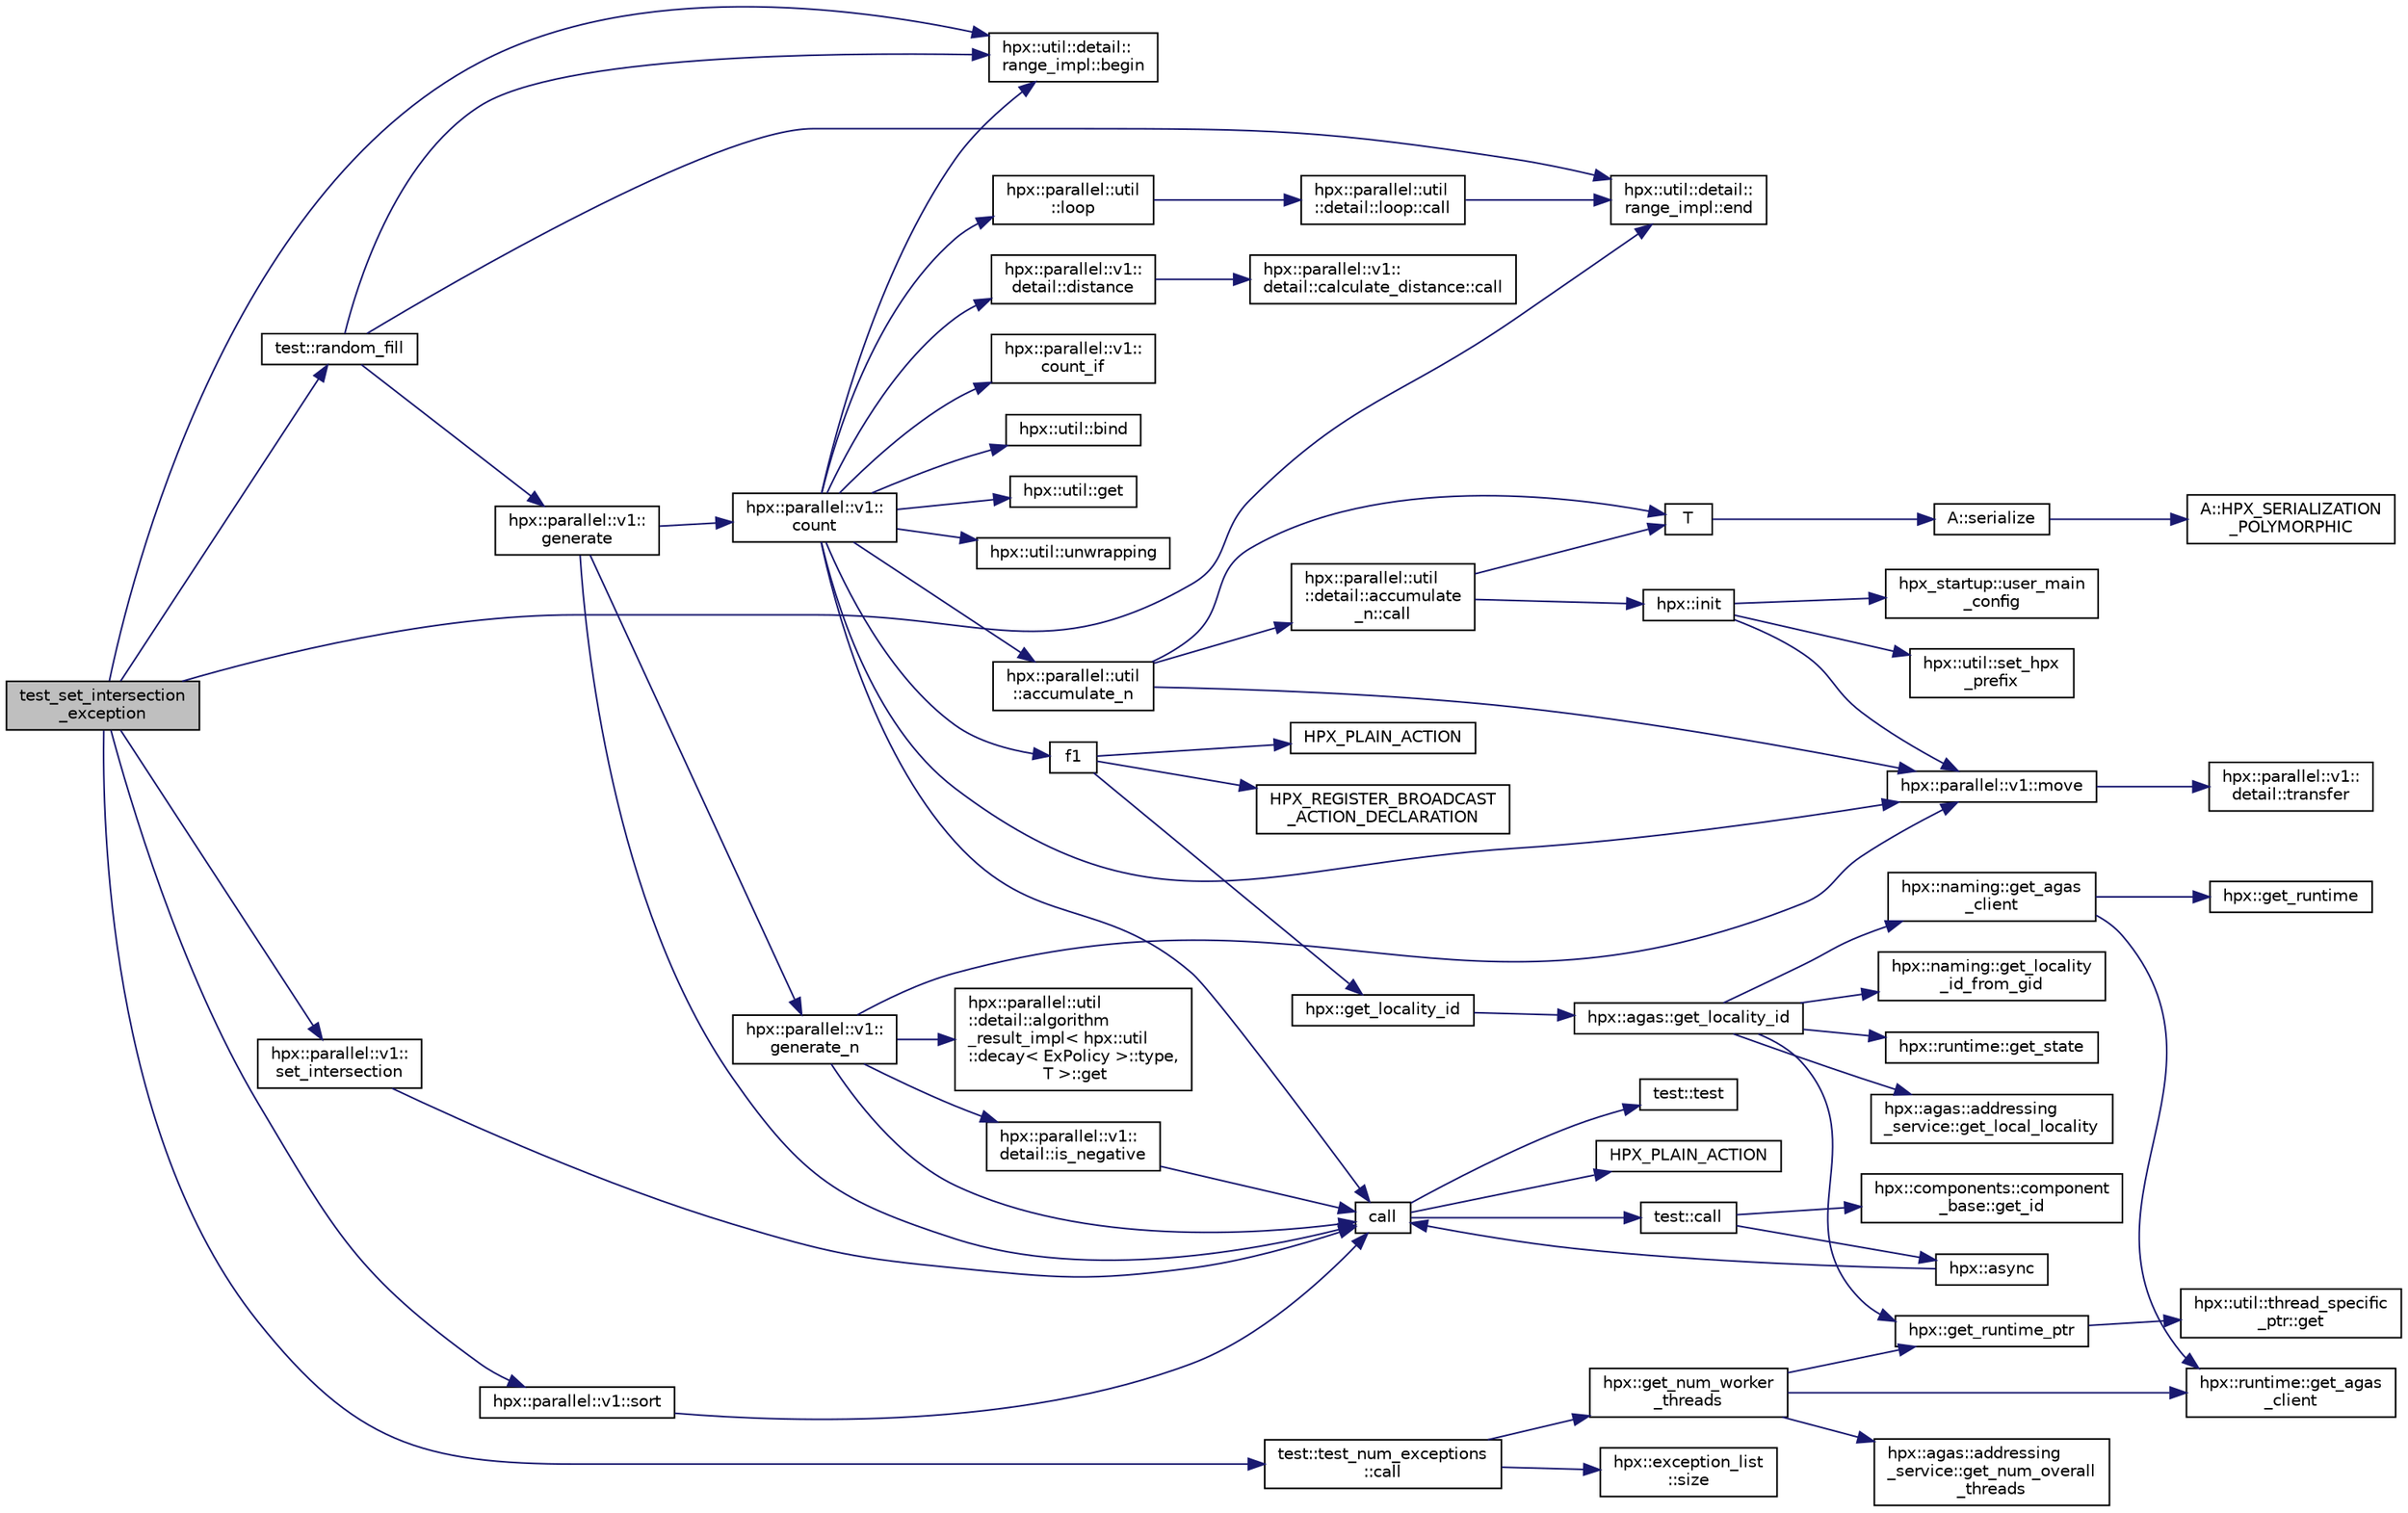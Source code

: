 digraph "test_set_intersection_exception"
{
  edge [fontname="Helvetica",fontsize="10",labelfontname="Helvetica",labelfontsize="10"];
  node [fontname="Helvetica",fontsize="10",shape=record];
  rankdir="LR";
  Node513 [label="test_set_intersection\l_exception",height=0.2,width=0.4,color="black", fillcolor="grey75", style="filled", fontcolor="black"];
  Node513 -> Node514 [color="midnightblue",fontsize="10",style="solid",fontname="Helvetica"];
  Node514 [label="test::random_fill",height=0.2,width=0.4,color="black", fillcolor="white", style="filled",URL="$df/d04/namespacetest.html#af108eebf0ec199837311e53d84f7be38"];
  Node514 -> Node515 [color="midnightblue",fontsize="10",style="solid",fontname="Helvetica"];
  Node515 [label="hpx::parallel::v1::\lgenerate",height=0.2,width=0.4,color="black", fillcolor="white", style="filled",URL="$db/db9/namespacehpx_1_1parallel_1_1v1.html#a1f74f2be2954d6fbd8278df5fedb946a"];
  Node515 -> Node516 [color="midnightblue",fontsize="10",style="solid",fontname="Helvetica"];
  Node516 [label="hpx::parallel::v1::\lgenerate_n",height=0.2,width=0.4,color="black", fillcolor="white", style="filled",URL="$db/db9/namespacehpx_1_1parallel_1_1v1.html#a9fd6a170d9742750007e88805764ec8a"];
  Node516 -> Node517 [color="midnightblue",fontsize="10",style="solid",fontname="Helvetica"];
  Node517 [label="hpx::parallel::v1::\ldetail::is_negative",height=0.2,width=0.4,color="black", fillcolor="white", style="filled",URL="$d2/ddd/namespacehpx_1_1parallel_1_1v1_1_1detail.html#adf2e40fc4b20ad0fd442ee3118a4d527"];
  Node517 -> Node518 [color="midnightblue",fontsize="10",style="solid",fontname="Helvetica"];
  Node518 [label="call",height=0.2,width=0.4,color="black", fillcolor="white", style="filled",URL="$d2/d67/promise__1620_8cpp.html#a58357f0b82bc761e1d0b9091ed563a70"];
  Node518 -> Node519 [color="midnightblue",fontsize="10",style="solid",fontname="Helvetica"];
  Node519 [label="test::test",height=0.2,width=0.4,color="black", fillcolor="white", style="filled",URL="$d8/d89/structtest.html#ab42d5ece712d716b04cb3f686f297a26"];
  Node518 -> Node520 [color="midnightblue",fontsize="10",style="solid",fontname="Helvetica"];
  Node520 [label="HPX_PLAIN_ACTION",height=0.2,width=0.4,color="black", fillcolor="white", style="filled",URL="$d2/d67/promise__1620_8cpp.html#ab96aab827a4b1fcaf66cfe0ba83fef23"];
  Node518 -> Node521 [color="midnightblue",fontsize="10",style="solid",fontname="Helvetica"];
  Node521 [label="test::call",height=0.2,width=0.4,color="black", fillcolor="white", style="filled",URL="$d8/d89/structtest.html#aeb29e7ed6518b9426ccf1344c52620ae"];
  Node521 -> Node522 [color="midnightblue",fontsize="10",style="solid",fontname="Helvetica"];
  Node522 [label="hpx::async",height=0.2,width=0.4,color="black", fillcolor="white", style="filled",URL="$d8/d83/namespacehpx.html#acb7d8e37b73b823956ce144f9a57eaa4"];
  Node522 -> Node518 [color="midnightblue",fontsize="10",style="solid",fontname="Helvetica"];
  Node521 -> Node523 [color="midnightblue",fontsize="10",style="solid",fontname="Helvetica"];
  Node523 [label="hpx::components::component\l_base::get_id",height=0.2,width=0.4,color="black", fillcolor="white", style="filled",URL="$d2/de6/classhpx_1_1components_1_1component__base.html#a4c8fd93514039bdf01c48d66d82b19cd"];
  Node516 -> Node524 [color="midnightblue",fontsize="10",style="solid",fontname="Helvetica"];
  Node524 [label="hpx::parallel::util\l::detail::algorithm\l_result_impl\< hpx::util\l::decay\< ExPolicy \>::type,\l T \>::get",height=0.2,width=0.4,color="black", fillcolor="white", style="filled",URL="$d2/d42/structhpx_1_1parallel_1_1util_1_1detail_1_1algorithm__result__impl.html#ab5b051e8ec74eff5e0e62fd63f5d377e"];
  Node516 -> Node525 [color="midnightblue",fontsize="10",style="solid",fontname="Helvetica"];
  Node525 [label="hpx::parallel::v1::move",height=0.2,width=0.4,color="black", fillcolor="white", style="filled",URL="$db/db9/namespacehpx_1_1parallel_1_1v1.html#aa7c4ede081ce786c9d1eb1adff495cfc"];
  Node525 -> Node526 [color="midnightblue",fontsize="10",style="solid",fontname="Helvetica"];
  Node526 [label="hpx::parallel::v1::\ldetail::transfer",height=0.2,width=0.4,color="black", fillcolor="white", style="filled",URL="$d2/ddd/namespacehpx_1_1parallel_1_1v1_1_1detail.html#ab1b56a05e1885ca7cc7ffa1804dd2f3c"];
  Node516 -> Node518 [color="midnightblue",fontsize="10",style="solid",fontname="Helvetica"];
  Node515 -> Node527 [color="midnightblue",fontsize="10",style="solid",fontname="Helvetica"];
  Node527 [label="hpx::parallel::v1::\lcount",height=0.2,width=0.4,color="black", fillcolor="white", style="filled",URL="$db/db9/namespacehpx_1_1parallel_1_1v1.html#a19d058114a2bd44801aab4176b188e23"];
  Node527 -> Node528 [color="midnightblue",fontsize="10",style="solid",fontname="Helvetica"];
  Node528 [label="hpx::parallel::v1::\lcount_if",height=0.2,width=0.4,color="black", fillcolor="white", style="filled",URL="$db/db9/namespacehpx_1_1parallel_1_1v1.html#ad836ff017ec208c2d6388a9b47b05ce0"];
  Node527 -> Node529 [color="midnightblue",fontsize="10",style="solid",fontname="Helvetica"];
  Node529 [label="f1",height=0.2,width=0.4,color="black", fillcolor="white", style="filled",URL="$d8/d8b/broadcast_8cpp.html#a1751fbd41f2529b84514a9dbd767959a"];
  Node529 -> Node530 [color="midnightblue",fontsize="10",style="solid",fontname="Helvetica"];
  Node530 [label="hpx::get_locality_id",height=0.2,width=0.4,color="black", fillcolor="white", style="filled",URL="$d8/d83/namespacehpx.html#a158d7c54a657bb364c1704033010697b",tooltip="Return the number of the locality this function is being called from. "];
  Node530 -> Node531 [color="midnightblue",fontsize="10",style="solid",fontname="Helvetica"];
  Node531 [label="hpx::agas::get_locality_id",height=0.2,width=0.4,color="black", fillcolor="white", style="filled",URL="$dc/d54/namespacehpx_1_1agas.html#a491cc2ddecdf0f1a9129900caa6a4d3e"];
  Node531 -> Node532 [color="midnightblue",fontsize="10",style="solid",fontname="Helvetica"];
  Node532 [label="hpx::get_runtime_ptr",height=0.2,width=0.4,color="black", fillcolor="white", style="filled",URL="$d8/d83/namespacehpx.html#af29daf2bb3e01b4d6495a1742b6cce64"];
  Node532 -> Node533 [color="midnightblue",fontsize="10",style="solid",fontname="Helvetica"];
  Node533 [label="hpx::util::thread_specific\l_ptr::get",height=0.2,width=0.4,color="black", fillcolor="white", style="filled",URL="$d4/d4c/structhpx_1_1util_1_1thread__specific__ptr.html#a3b27d8520710478aa41d1f74206bdba9"];
  Node531 -> Node534 [color="midnightblue",fontsize="10",style="solid",fontname="Helvetica"];
  Node534 [label="hpx::runtime::get_state",height=0.2,width=0.4,color="black", fillcolor="white", style="filled",URL="$d0/d7b/classhpx_1_1runtime.html#ab405f80e060dac95d624520f38b0524c"];
  Node531 -> Node535 [color="midnightblue",fontsize="10",style="solid",fontname="Helvetica"];
  Node535 [label="hpx::naming::get_agas\l_client",height=0.2,width=0.4,color="black", fillcolor="white", style="filled",URL="$d4/dc9/namespacehpx_1_1naming.html#a0408fffd5d34b620712a801b0ae3b032"];
  Node535 -> Node536 [color="midnightblue",fontsize="10",style="solid",fontname="Helvetica"];
  Node536 [label="hpx::get_runtime",height=0.2,width=0.4,color="black", fillcolor="white", style="filled",URL="$d8/d83/namespacehpx.html#aef902cc6c7dd3b9fbadf34d1e850a070"];
  Node535 -> Node537 [color="midnightblue",fontsize="10",style="solid",fontname="Helvetica"];
  Node537 [label="hpx::runtime::get_agas\l_client",height=0.2,width=0.4,color="black", fillcolor="white", style="filled",URL="$d0/d7b/classhpx_1_1runtime.html#aeb5dddd30d6b9861669af8ad44d1a96a"];
  Node531 -> Node538 [color="midnightblue",fontsize="10",style="solid",fontname="Helvetica"];
  Node538 [label="hpx::agas::addressing\l_service::get_local_locality",height=0.2,width=0.4,color="black", fillcolor="white", style="filled",URL="$db/d58/structhpx_1_1agas_1_1addressing__service.html#ab52c19a37c2a7a006c6c15f90ad0539c"];
  Node531 -> Node539 [color="midnightblue",fontsize="10",style="solid",fontname="Helvetica"];
  Node539 [label="hpx::naming::get_locality\l_id_from_gid",height=0.2,width=0.4,color="black", fillcolor="white", style="filled",URL="$d4/dc9/namespacehpx_1_1naming.html#a7fd43037784560bd04fda9b49e33529f"];
  Node529 -> Node540 [color="midnightblue",fontsize="10",style="solid",fontname="Helvetica"];
  Node540 [label="HPX_PLAIN_ACTION",height=0.2,width=0.4,color="black", fillcolor="white", style="filled",URL="$d8/d8b/broadcast_8cpp.html#a19685a0394ce6a99351f7a679f6eeefc"];
  Node529 -> Node541 [color="midnightblue",fontsize="10",style="solid",fontname="Helvetica"];
  Node541 [label="HPX_REGISTER_BROADCAST\l_ACTION_DECLARATION",height=0.2,width=0.4,color="black", fillcolor="white", style="filled",URL="$d7/d38/addressing__service_8cpp.html#a573d764d9cb34eec46a4bdffcf07875f"];
  Node527 -> Node542 [color="midnightblue",fontsize="10",style="solid",fontname="Helvetica"];
  Node542 [label="hpx::parallel::util\l::loop",height=0.2,width=0.4,color="black", fillcolor="white", style="filled",URL="$df/dc6/namespacehpx_1_1parallel_1_1util.html#a3f434e00f42929aac85debb8c5782213"];
  Node542 -> Node543 [color="midnightblue",fontsize="10",style="solid",fontname="Helvetica"];
  Node543 [label="hpx::parallel::util\l::detail::loop::call",height=0.2,width=0.4,color="black", fillcolor="white", style="filled",URL="$da/d06/structhpx_1_1parallel_1_1util_1_1detail_1_1loop.html#a5c5e8dbda782f09cdb7bc2509e3bf09e"];
  Node543 -> Node544 [color="midnightblue",fontsize="10",style="solid",fontname="Helvetica"];
  Node544 [label="hpx::util::detail::\lrange_impl::end",height=0.2,width=0.4,color="black", fillcolor="white", style="filled",URL="$d4/d4a/namespacehpx_1_1util_1_1detail_1_1range__impl.html#afb2ea48b0902f52ee4d8b764807b4316"];
  Node527 -> Node545 [color="midnightblue",fontsize="10",style="solid",fontname="Helvetica"];
  Node545 [label="hpx::util::bind",height=0.2,width=0.4,color="black", fillcolor="white", style="filled",URL="$df/dad/namespacehpx_1_1util.html#ad844caedf82a0173d6909d910c3e48c6"];
  Node527 -> Node525 [color="midnightblue",fontsize="10",style="solid",fontname="Helvetica"];
  Node527 -> Node546 [color="midnightblue",fontsize="10",style="solid",fontname="Helvetica"];
  Node546 [label="hpx::util::get",height=0.2,width=0.4,color="black", fillcolor="white", style="filled",URL="$df/dad/namespacehpx_1_1util.html#a5cbd3c41f03f4d4acaedaa4777e3cc02"];
  Node527 -> Node518 [color="midnightblue",fontsize="10",style="solid",fontname="Helvetica"];
  Node527 -> Node547 [color="midnightblue",fontsize="10",style="solid",fontname="Helvetica"];
  Node547 [label="hpx::parallel::v1::\ldetail::distance",height=0.2,width=0.4,color="black", fillcolor="white", style="filled",URL="$d2/ddd/namespacehpx_1_1parallel_1_1v1_1_1detail.html#a6bea3c6a5f470cad11f27ee6bab4a33f"];
  Node547 -> Node548 [color="midnightblue",fontsize="10",style="solid",fontname="Helvetica"];
  Node548 [label="hpx::parallel::v1::\ldetail::calculate_distance::call",height=0.2,width=0.4,color="black", fillcolor="white", style="filled",URL="$db/dfa/structhpx_1_1parallel_1_1v1_1_1detail_1_1calculate__distance.html#a950a6627830a7d019ac0e734b0a447bf"];
  Node527 -> Node549 [color="midnightblue",fontsize="10",style="solid",fontname="Helvetica"];
  Node549 [label="hpx::util::unwrapping",height=0.2,width=0.4,color="black", fillcolor="white", style="filled",URL="$df/dad/namespacehpx_1_1util.html#a7529d9ac687684c33403cdd1f9cef8e4"];
  Node527 -> Node550 [color="midnightblue",fontsize="10",style="solid",fontname="Helvetica"];
  Node550 [label="hpx::parallel::util\l::accumulate_n",height=0.2,width=0.4,color="black", fillcolor="white", style="filled",URL="$df/dc6/namespacehpx_1_1parallel_1_1util.html#af19f9a2722f97c2247ea5d0dbb5e2d25"];
  Node550 -> Node551 [color="midnightblue",fontsize="10",style="solid",fontname="Helvetica"];
  Node551 [label="hpx::parallel::util\l::detail::accumulate\l_n::call",height=0.2,width=0.4,color="black", fillcolor="white", style="filled",URL="$d8/d3b/structhpx_1_1parallel_1_1util_1_1detail_1_1accumulate__n.html#a765aceb8ab313fc92f7c4aaf70ccca8f"];
  Node551 -> Node552 [color="midnightblue",fontsize="10",style="solid",fontname="Helvetica"];
  Node552 [label="hpx::init",height=0.2,width=0.4,color="black", fillcolor="white", style="filled",URL="$d8/d83/namespacehpx.html#a3c694ea960b47c56b33351ba16e3d76b",tooltip="Main entry point for launching the HPX runtime system. "];
  Node552 -> Node553 [color="midnightblue",fontsize="10",style="solid",fontname="Helvetica"];
  Node553 [label="hpx::util::set_hpx\l_prefix",height=0.2,width=0.4,color="black", fillcolor="white", style="filled",URL="$df/dad/namespacehpx_1_1util.html#ae40a23c1ba0a48d9304dcf717a95793e"];
  Node552 -> Node554 [color="midnightblue",fontsize="10",style="solid",fontname="Helvetica"];
  Node554 [label="hpx_startup::user_main\l_config",height=0.2,width=0.4,color="black", fillcolor="white", style="filled",URL="$d3/dd2/namespacehpx__startup.html#aaac571d88bd3912a4225a23eb3261637"];
  Node552 -> Node525 [color="midnightblue",fontsize="10",style="solid",fontname="Helvetica"];
  Node551 -> Node555 [color="midnightblue",fontsize="10",style="solid",fontname="Helvetica"];
  Node555 [label="T",height=0.2,width=0.4,color="black", fillcolor="white", style="filled",URL="$db/d33/polymorphic__semiintrusive__template_8cpp.html#ad187658f9cb91c1312b39ae7e896f1ea"];
  Node555 -> Node556 [color="midnightblue",fontsize="10",style="solid",fontname="Helvetica"];
  Node556 [label="A::serialize",height=0.2,width=0.4,color="black", fillcolor="white", style="filled",URL="$d7/da0/struct_a.html#a5f5c287cf471e274ed9dda0da1592212"];
  Node556 -> Node557 [color="midnightblue",fontsize="10",style="solid",fontname="Helvetica"];
  Node557 [label="A::HPX_SERIALIZATION\l_POLYMORPHIC",height=0.2,width=0.4,color="black", fillcolor="white", style="filled",URL="$d7/da0/struct_a.html#ada978cc156cebbafddb1f3aa4c01918c"];
  Node550 -> Node525 [color="midnightblue",fontsize="10",style="solid",fontname="Helvetica"];
  Node550 -> Node555 [color="midnightblue",fontsize="10",style="solid",fontname="Helvetica"];
  Node527 -> Node558 [color="midnightblue",fontsize="10",style="solid",fontname="Helvetica"];
  Node558 [label="hpx::util::detail::\lrange_impl::begin",height=0.2,width=0.4,color="black", fillcolor="white", style="filled",URL="$d4/d4a/namespacehpx_1_1util_1_1detail_1_1range__impl.html#a31e165df2b865cdd961f35ce938db41a"];
  Node515 -> Node518 [color="midnightblue",fontsize="10",style="solid",fontname="Helvetica"];
  Node514 -> Node558 [color="midnightblue",fontsize="10",style="solid",fontname="Helvetica"];
  Node514 -> Node544 [color="midnightblue",fontsize="10",style="solid",fontname="Helvetica"];
  Node513 -> Node559 [color="midnightblue",fontsize="10",style="solid",fontname="Helvetica"];
  Node559 [label="hpx::parallel::v1::sort",height=0.2,width=0.4,color="black", fillcolor="white", style="filled",URL="$db/db9/namespacehpx_1_1parallel_1_1v1.html#ae1153bd13c544f90055c5ca181145297"];
  Node559 -> Node518 [color="midnightblue",fontsize="10",style="solid",fontname="Helvetica"];
  Node513 -> Node558 [color="midnightblue",fontsize="10",style="solid",fontname="Helvetica"];
  Node513 -> Node544 [color="midnightblue",fontsize="10",style="solid",fontname="Helvetica"];
  Node513 -> Node560 [color="midnightblue",fontsize="10",style="solid",fontname="Helvetica"];
  Node560 [label="hpx::parallel::v1::\lset_intersection",height=0.2,width=0.4,color="black", fillcolor="white", style="filled",URL="$db/db9/namespacehpx_1_1parallel_1_1v1.html#add12fab06f2d2d3ed748b43f4de79a99"];
  Node560 -> Node518 [color="midnightblue",fontsize="10",style="solid",fontname="Helvetica"];
  Node513 -> Node561 [color="midnightblue",fontsize="10",style="solid",fontname="Helvetica"];
  Node561 [label="test::test_num_exceptions\l::call",height=0.2,width=0.4,color="black", fillcolor="white", style="filled",URL="$da/ddb/structtest_1_1test__num__exceptions.html#a2c1e3b76f9abd4d358ae0258203b90b7"];
  Node561 -> Node562 [color="midnightblue",fontsize="10",style="solid",fontname="Helvetica"];
  Node562 [label="hpx::exception_list\l::size",height=0.2,width=0.4,color="black", fillcolor="white", style="filled",URL="$d2/def/classhpx_1_1exception__list.html#ae4e3e1b70e8185033656d891749a234e"];
  Node561 -> Node563 [color="midnightblue",fontsize="10",style="solid",fontname="Helvetica"];
  Node563 [label="hpx::get_num_worker\l_threads",height=0.2,width=0.4,color="black", fillcolor="white", style="filled",URL="$d8/d83/namespacehpx.html#ae0cb050327ed37e6863061bd1761409e",tooltip="Return the number of worker OS- threads used to execute HPX threads. "];
  Node563 -> Node532 [color="midnightblue",fontsize="10",style="solid",fontname="Helvetica"];
  Node563 -> Node537 [color="midnightblue",fontsize="10",style="solid",fontname="Helvetica"];
  Node563 -> Node564 [color="midnightblue",fontsize="10",style="solid",fontname="Helvetica"];
  Node564 [label="hpx::agas::addressing\l_service::get_num_overall\l_threads",height=0.2,width=0.4,color="black", fillcolor="white", style="filled",URL="$db/d58/structhpx_1_1agas_1_1addressing__service.html#a55800470ad2b28e283653df58d59ec49"];
}
